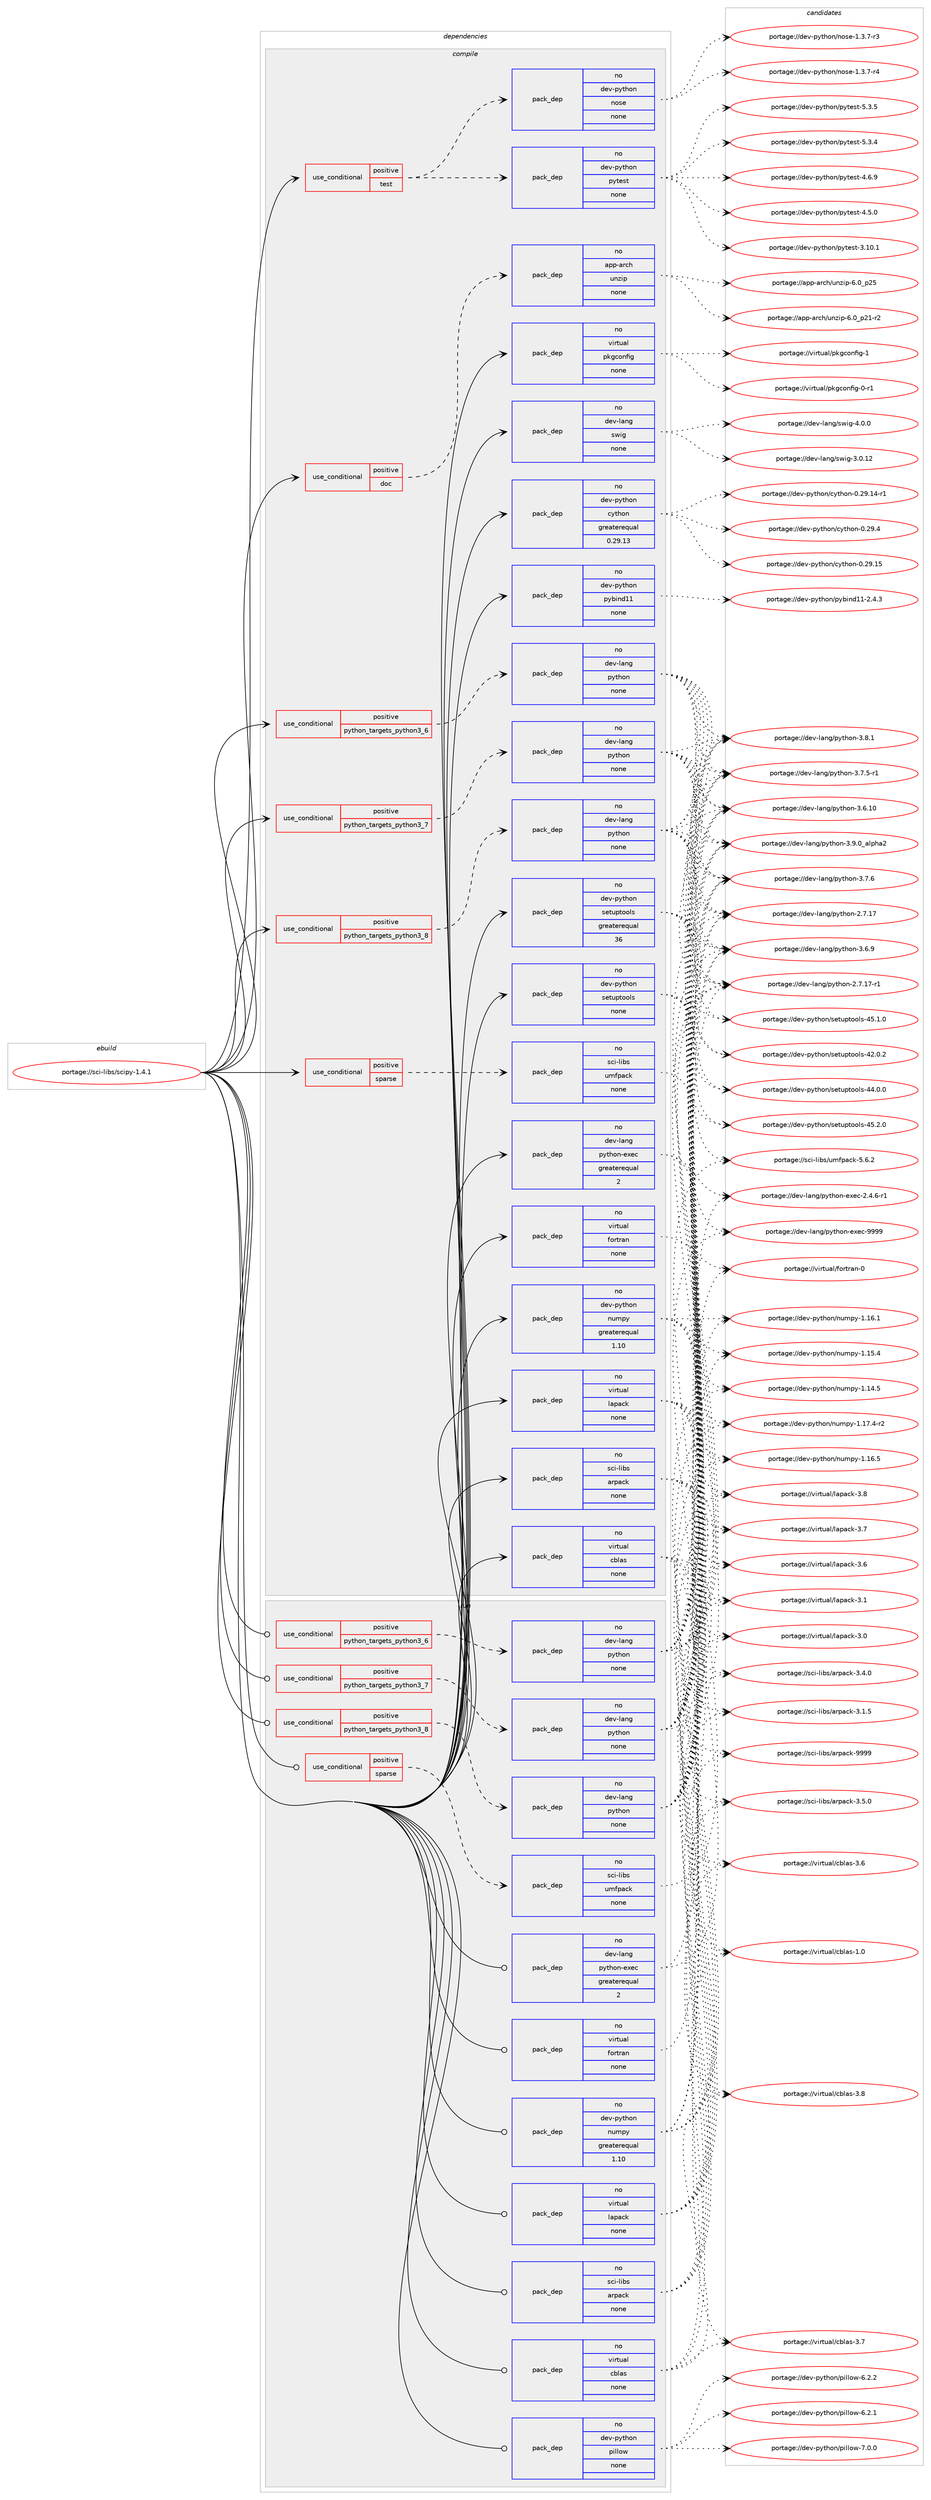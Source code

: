 digraph prolog {

# *************
# Graph options
# *************

newrank=true;
concentrate=true;
compound=true;
graph [rankdir=LR,fontname=Helvetica,fontsize=10,ranksep=1.5];#, ranksep=2.5, nodesep=0.2];
edge  [arrowhead=vee];
node  [fontname=Helvetica,fontsize=10];

# **********
# The ebuild
# **********

subgraph cluster_leftcol {
color=gray;
rank=same;
label=<<i>ebuild</i>>;
id [label="portage://sci-libs/scipy-1.4.1", color=red, width=4, href="../sci-libs/scipy-1.4.1.svg"];
}

# ****************
# The dependencies
# ****************

subgraph cluster_midcol {
color=gray;
label=<<i>dependencies</i>>;
subgraph cluster_compile {
fillcolor="#eeeeee";
style=filled;
label=<<i>compile</i>>;
subgraph cond18119 {
dependency92692 [label=<<TABLE BORDER="0" CELLBORDER="1" CELLSPACING="0" CELLPADDING="4"><TR><TD ROWSPAN="3" CELLPADDING="10">use_conditional</TD></TR><TR><TD>positive</TD></TR><TR><TD>doc</TD></TR></TABLE>>, shape=none, color=red];
subgraph pack73060 {
dependency92693 [label=<<TABLE BORDER="0" CELLBORDER="1" CELLSPACING="0" CELLPADDING="4" WIDTH="220"><TR><TD ROWSPAN="6" CELLPADDING="30">pack_dep</TD></TR><TR><TD WIDTH="110">no</TD></TR><TR><TD>app-arch</TD></TR><TR><TD>unzip</TD></TR><TR><TD>none</TD></TR><TR><TD></TD></TR></TABLE>>, shape=none, color=blue];
}
dependency92692:e -> dependency92693:w [weight=20,style="dashed",arrowhead="vee"];
}
id:e -> dependency92692:w [weight=20,style="solid",arrowhead="vee"];
subgraph cond18120 {
dependency92694 [label=<<TABLE BORDER="0" CELLBORDER="1" CELLSPACING="0" CELLPADDING="4"><TR><TD ROWSPAN="3" CELLPADDING="10">use_conditional</TD></TR><TR><TD>positive</TD></TR><TR><TD>python_targets_python3_6</TD></TR></TABLE>>, shape=none, color=red];
subgraph pack73061 {
dependency92695 [label=<<TABLE BORDER="0" CELLBORDER="1" CELLSPACING="0" CELLPADDING="4" WIDTH="220"><TR><TD ROWSPAN="6" CELLPADDING="30">pack_dep</TD></TR><TR><TD WIDTH="110">no</TD></TR><TR><TD>dev-lang</TD></TR><TR><TD>python</TD></TR><TR><TD>none</TD></TR><TR><TD></TD></TR></TABLE>>, shape=none, color=blue];
}
dependency92694:e -> dependency92695:w [weight=20,style="dashed",arrowhead="vee"];
}
id:e -> dependency92694:w [weight=20,style="solid",arrowhead="vee"];
subgraph cond18121 {
dependency92696 [label=<<TABLE BORDER="0" CELLBORDER="1" CELLSPACING="0" CELLPADDING="4"><TR><TD ROWSPAN="3" CELLPADDING="10">use_conditional</TD></TR><TR><TD>positive</TD></TR><TR><TD>python_targets_python3_7</TD></TR></TABLE>>, shape=none, color=red];
subgraph pack73062 {
dependency92697 [label=<<TABLE BORDER="0" CELLBORDER="1" CELLSPACING="0" CELLPADDING="4" WIDTH="220"><TR><TD ROWSPAN="6" CELLPADDING="30">pack_dep</TD></TR><TR><TD WIDTH="110">no</TD></TR><TR><TD>dev-lang</TD></TR><TR><TD>python</TD></TR><TR><TD>none</TD></TR><TR><TD></TD></TR></TABLE>>, shape=none, color=blue];
}
dependency92696:e -> dependency92697:w [weight=20,style="dashed",arrowhead="vee"];
}
id:e -> dependency92696:w [weight=20,style="solid",arrowhead="vee"];
subgraph cond18122 {
dependency92698 [label=<<TABLE BORDER="0" CELLBORDER="1" CELLSPACING="0" CELLPADDING="4"><TR><TD ROWSPAN="3" CELLPADDING="10">use_conditional</TD></TR><TR><TD>positive</TD></TR><TR><TD>python_targets_python3_8</TD></TR></TABLE>>, shape=none, color=red];
subgraph pack73063 {
dependency92699 [label=<<TABLE BORDER="0" CELLBORDER="1" CELLSPACING="0" CELLPADDING="4" WIDTH="220"><TR><TD ROWSPAN="6" CELLPADDING="30">pack_dep</TD></TR><TR><TD WIDTH="110">no</TD></TR><TR><TD>dev-lang</TD></TR><TR><TD>python</TD></TR><TR><TD>none</TD></TR><TR><TD></TD></TR></TABLE>>, shape=none, color=blue];
}
dependency92698:e -> dependency92699:w [weight=20,style="dashed",arrowhead="vee"];
}
id:e -> dependency92698:w [weight=20,style="solid",arrowhead="vee"];
subgraph cond18123 {
dependency92700 [label=<<TABLE BORDER="0" CELLBORDER="1" CELLSPACING="0" CELLPADDING="4"><TR><TD ROWSPAN="3" CELLPADDING="10">use_conditional</TD></TR><TR><TD>positive</TD></TR><TR><TD>sparse</TD></TR></TABLE>>, shape=none, color=red];
subgraph pack73064 {
dependency92701 [label=<<TABLE BORDER="0" CELLBORDER="1" CELLSPACING="0" CELLPADDING="4" WIDTH="220"><TR><TD ROWSPAN="6" CELLPADDING="30">pack_dep</TD></TR><TR><TD WIDTH="110">no</TD></TR><TR><TD>sci-libs</TD></TR><TR><TD>umfpack</TD></TR><TR><TD>none</TD></TR><TR><TD></TD></TR></TABLE>>, shape=none, color=blue];
}
dependency92700:e -> dependency92701:w [weight=20,style="dashed",arrowhead="vee"];
}
id:e -> dependency92700:w [weight=20,style="solid",arrowhead="vee"];
subgraph cond18124 {
dependency92702 [label=<<TABLE BORDER="0" CELLBORDER="1" CELLSPACING="0" CELLPADDING="4"><TR><TD ROWSPAN="3" CELLPADDING="10">use_conditional</TD></TR><TR><TD>positive</TD></TR><TR><TD>test</TD></TR></TABLE>>, shape=none, color=red];
subgraph pack73065 {
dependency92703 [label=<<TABLE BORDER="0" CELLBORDER="1" CELLSPACING="0" CELLPADDING="4" WIDTH="220"><TR><TD ROWSPAN="6" CELLPADDING="30">pack_dep</TD></TR><TR><TD WIDTH="110">no</TD></TR><TR><TD>dev-python</TD></TR><TR><TD>nose</TD></TR><TR><TD>none</TD></TR><TR><TD></TD></TR></TABLE>>, shape=none, color=blue];
}
dependency92702:e -> dependency92703:w [weight=20,style="dashed",arrowhead="vee"];
subgraph pack73066 {
dependency92704 [label=<<TABLE BORDER="0" CELLBORDER="1" CELLSPACING="0" CELLPADDING="4" WIDTH="220"><TR><TD ROWSPAN="6" CELLPADDING="30">pack_dep</TD></TR><TR><TD WIDTH="110">no</TD></TR><TR><TD>dev-python</TD></TR><TR><TD>pytest</TD></TR><TR><TD>none</TD></TR><TR><TD></TD></TR></TABLE>>, shape=none, color=blue];
}
dependency92702:e -> dependency92704:w [weight=20,style="dashed",arrowhead="vee"];
}
id:e -> dependency92702:w [weight=20,style="solid",arrowhead="vee"];
subgraph pack73067 {
dependency92705 [label=<<TABLE BORDER="0" CELLBORDER="1" CELLSPACING="0" CELLPADDING="4" WIDTH="220"><TR><TD ROWSPAN="6" CELLPADDING="30">pack_dep</TD></TR><TR><TD WIDTH="110">no</TD></TR><TR><TD>dev-lang</TD></TR><TR><TD>python-exec</TD></TR><TR><TD>greaterequal</TD></TR><TR><TD>2</TD></TR></TABLE>>, shape=none, color=blue];
}
id:e -> dependency92705:w [weight=20,style="solid",arrowhead="vee"];
subgraph pack73068 {
dependency92706 [label=<<TABLE BORDER="0" CELLBORDER="1" CELLSPACING="0" CELLPADDING="4" WIDTH="220"><TR><TD ROWSPAN="6" CELLPADDING="30">pack_dep</TD></TR><TR><TD WIDTH="110">no</TD></TR><TR><TD>dev-lang</TD></TR><TR><TD>swig</TD></TR><TR><TD>none</TD></TR><TR><TD></TD></TR></TABLE>>, shape=none, color=blue];
}
id:e -> dependency92706:w [weight=20,style="solid",arrowhead="vee"];
subgraph pack73069 {
dependency92707 [label=<<TABLE BORDER="0" CELLBORDER="1" CELLSPACING="0" CELLPADDING="4" WIDTH="220"><TR><TD ROWSPAN="6" CELLPADDING="30">pack_dep</TD></TR><TR><TD WIDTH="110">no</TD></TR><TR><TD>dev-python</TD></TR><TR><TD>cython</TD></TR><TR><TD>greaterequal</TD></TR><TR><TD>0.29.13</TD></TR></TABLE>>, shape=none, color=blue];
}
id:e -> dependency92707:w [weight=20,style="solid",arrowhead="vee"];
subgraph pack73070 {
dependency92708 [label=<<TABLE BORDER="0" CELLBORDER="1" CELLSPACING="0" CELLPADDING="4" WIDTH="220"><TR><TD ROWSPAN="6" CELLPADDING="30">pack_dep</TD></TR><TR><TD WIDTH="110">no</TD></TR><TR><TD>dev-python</TD></TR><TR><TD>numpy</TD></TR><TR><TD>greaterequal</TD></TR><TR><TD>1.10</TD></TR></TABLE>>, shape=none, color=blue];
}
id:e -> dependency92708:w [weight=20,style="solid",arrowhead="vee"];
subgraph pack73071 {
dependency92709 [label=<<TABLE BORDER="0" CELLBORDER="1" CELLSPACING="0" CELLPADDING="4" WIDTH="220"><TR><TD ROWSPAN="6" CELLPADDING="30">pack_dep</TD></TR><TR><TD WIDTH="110">no</TD></TR><TR><TD>dev-python</TD></TR><TR><TD>pybind11</TD></TR><TR><TD>none</TD></TR><TR><TD></TD></TR></TABLE>>, shape=none, color=blue];
}
id:e -> dependency92709:w [weight=20,style="solid",arrowhead="vee"];
subgraph pack73072 {
dependency92710 [label=<<TABLE BORDER="0" CELLBORDER="1" CELLSPACING="0" CELLPADDING="4" WIDTH="220"><TR><TD ROWSPAN="6" CELLPADDING="30">pack_dep</TD></TR><TR><TD WIDTH="110">no</TD></TR><TR><TD>dev-python</TD></TR><TR><TD>setuptools</TD></TR><TR><TD>greaterequal</TD></TR><TR><TD>36</TD></TR></TABLE>>, shape=none, color=blue];
}
id:e -> dependency92710:w [weight=20,style="solid",arrowhead="vee"];
subgraph pack73073 {
dependency92711 [label=<<TABLE BORDER="0" CELLBORDER="1" CELLSPACING="0" CELLPADDING="4" WIDTH="220"><TR><TD ROWSPAN="6" CELLPADDING="30">pack_dep</TD></TR><TR><TD WIDTH="110">no</TD></TR><TR><TD>dev-python</TD></TR><TR><TD>setuptools</TD></TR><TR><TD>none</TD></TR><TR><TD></TD></TR></TABLE>>, shape=none, color=blue];
}
id:e -> dependency92711:w [weight=20,style="solid",arrowhead="vee"];
subgraph pack73074 {
dependency92712 [label=<<TABLE BORDER="0" CELLBORDER="1" CELLSPACING="0" CELLPADDING="4" WIDTH="220"><TR><TD ROWSPAN="6" CELLPADDING="30">pack_dep</TD></TR><TR><TD WIDTH="110">no</TD></TR><TR><TD>sci-libs</TD></TR><TR><TD>arpack</TD></TR><TR><TD>none</TD></TR><TR><TD></TD></TR></TABLE>>, shape=none, color=blue];
}
id:e -> dependency92712:w [weight=20,style="solid",arrowhead="vee"];
subgraph pack73075 {
dependency92713 [label=<<TABLE BORDER="0" CELLBORDER="1" CELLSPACING="0" CELLPADDING="4" WIDTH="220"><TR><TD ROWSPAN="6" CELLPADDING="30">pack_dep</TD></TR><TR><TD WIDTH="110">no</TD></TR><TR><TD>virtual</TD></TR><TR><TD>cblas</TD></TR><TR><TD>none</TD></TR><TR><TD></TD></TR></TABLE>>, shape=none, color=blue];
}
id:e -> dependency92713:w [weight=20,style="solid",arrowhead="vee"];
subgraph pack73076 {
dependency92714 [label=<<TABLE BORDER="0" CELLBORDER="1" CELLSPACING="0" CELLPADDING="4" WIDTH="220"><TR><TD ROWSPAN="6" CELLPADDING="30">pack_dep</TD></TR><TR><TD WIDTH="110">no</TD></TR><TR><TD>virtual</TD></TR><TR><TD>fortran</TD></TR><TR><TD>none</TD></TR><TR><TD></TD></TR></TABLE>>, shape=none, color=blue];
}
id:e -> dependency92714:w [weight=20,style="solid",arrowhead="vee"];
subgraph pack73077 {
dependency92715 [label=<<TABLE BORDER="0" CELLBORDER="1" CELLSPACING="0" CELLPADDING="4" WIDTH="220"><TR><TD ROWSPAN="6" CELLPADDING="30">pack_dep</TD></TR><TR><TD WIDTH="110">no</TD></TR><TR><TD>virtual</TD></TR><TR><TD>lapack</TD></TR><TR><TD>none</TD></TR><TR><TD></TD></TR></TABLE>>, shape=none, color=blue];
}
id:e -> dependency92715:w [weight=20,style="solid",arrowhead="vee"];
subgraph pack73078 {
dependency92716 [label=<<TABLE BORDER="0" CELLBORDER="1" CELLSPACING="0" CELLPADDING="4" WIDTH="220"><TR><TD ROWSPAN="6" CELLPADDING="30">pack_dep</TD></TR><TR><TD WIDTH="110">no</TD></TR><TR><TD>virtual</TD></TR><TR><TD>pkgconfig</TD></TR><TR><TD>none</TD></TR><TR><TD></TD></TR></TABLE>>, shape=none, color=blue];
}
id:e -> dependency92716:w [weight=20,style="solid",arrowhead="vee"];
}
subgraph cluster_compileandrun {
fillcolor="#eeeeee";
style=filled;
label=<<i>compile and run</i>>;
}
subgraph cluster_run {
fillcolor="#eeeeee";
style=filled;
label=<<i>run</i>>;
subgraph cond18125 {
dependency92717 [label=<<TABLE BORDER="0" CELLBORDER="1" CELLSPACING="0" CELLPADDING="4"><TR><TD ROWSPAN="3" CELLPADDING="10">use_conditional</TD></TR><TR><TD>positive</TD></TR><TR><TD>python_targets_python3_6</TD></TR></TABLE>>, shape=none, color=red];
subgraph pack73079 {
dependency92718 [label=<<TABLE BORDER="0" CELLBORDER="1" CELLSPACING="0" CELLPADDING="4" WIDTH="220"><TR><TD ROWSPAN="6" CELLPADDING="30">pack_dep</TD></TR><TR><TD WIDTH="110">no</TD></TR><TR><TD>dev-lang</TD></TR><TR><TD>python</TD></TR><TR><TD>none</TD></TR><TR><TD></TD></TR></TABLE>>, shape=none, color=blue];
}
dependency92717:e -> dependency92718:w [weight=20,style="dashed",arrowhead="vee"];
}
id:e -> dependency92717:w [weight=20,style="solid",arrowhead="odot"];
subgraph cond18126 {
dependency92719 [label=<<TABLE BORDER="0" CELLBORDER="1" CELLSPACING="0" CELLPADDING="4"><TR><TD ROWSPAN="3" CELLPADDING="10">use_conditional</TD></TR><TR><TD>positive</TD></TR><TR><TD>python_targets_python3_7</TD></TR></TABLE>>, shape=none, color=red];
subgraph pack73080 {
dependency92720 [label=<<TABLE BORDER="0" CELLBORDER="1" CELLSPACING="0" CELLPADDING="4" WIDTH="220"><TR><TD ROWSPAN="6" CELLPADDING="30">pack_dep</TD></TR><TR><TD WIDTH="110">no</TD></TR><TR><TD>dev-lang</TD></TR><TR><TD>python</TD></TR><TR><TD>none</TD></TR><TR><TD></TD></TR></TABLE>>, shape=none, color=blue];
}
dependency92719:e -> dependency92720:w [weight=20,style="dashed",arrowhead="vee"];
}
id:e -> dependency92719:w [weight=20,style="solid",arrowhead="odot"];
subgraph cond18127 {
dependency92721 [label=<<TABLE BORDER="0" CELLBORDER="1" CELLSPACING="0" CELLPADDING="4"><TR><TD ROWSPAN="3" CELLPADDING="10">use_conditional</TD></TR><TR><TD>positive</TD></TR><TR><TD>python_targets_python3_8</TD></TR></TABLE>>, shape=none, color=red];
subgraph pack73081 {
dependency92722 [label=<<TABLE BORDER="0" CELLBORDER="1" CELLSPACING="0" CELLPADDING="4" WIDTH="220"><TR><TD ROWSPAN="6" CELLPADDING="30">pack_dep</TD></TR><TR><TD WIDTH="110">no</TD></TR><TR><TD>dev-lang</TD></TR><TR><TD>python</TD></TR><TR><TD>none</TD></TR><TR><TD></TD></TR></TABLE>>, shape=none, color=blue];
}
dependency92721:e -> dependency92722:w [weight=20,style="dashed",arrowhead="vee"];
}
id:e -> dependency92721:w [weight=20,style="solid",arrowhead="odot"];
subgraph cond18128 {
dependency92723 [label=<<TABLE BORDER="0" CELLBORDER="1" CELLSPACING="0" CELLPADDING="4"><TR><TD ROWSPAN="3" CELLPADDING="10">use_conditional</TD></TR><TR><TD>positive</TD></TR><TR><TD>sparse</TD></TR></TABLE>>, shape=none, color=red];
subgraph pack73082 {
dependency92724 [label=<<TABLE BORDER="0" CELLBORDER="1" CELLSPACING="0" CELLPADDING="4" WIDTH="220"><TR><TD ROWSPAN="6" CELLPADDING="30">pack_dep</TD></TR><TR><TD WIDTH="110">no</TD></TR><TR><TD>sci-libs</TD></TR><TR><TD>umfpack</TD></TR><TR><TD>none</TD></TR><TR><TD></TD></TR></TABLE>>, shape=none, color=blue];
}
dependency92723:e -> dependency92724:w [weight=20,style="dashed",arrowhead="vee"];
}
id:e -> dependency92723:w [weight=20,style="solid",arrowhead="odot"];
subgraph pack73083 {
dependency92725 [label=<<TABLE BORDER="0" CELLBORDER="1" CELLSPACING="0" CELLPADDING="4" WIDTH="220"><TR><TD ROWSPAN="6" CELLPADDING="30">pack_dep</TD></TR><TR><TD WIDTH="110">no</TD></TR><TR><TD>dev-lang</TD></TR><TR><TD>python-exec</TD></TR><TR><TD>greaterequal</TD></TR><TR><TD>2</TD></TR></TABLE>>, shape=none, color=blue];
}
id:e -> dependency92725:w [weight=20,style="solid",arrowhead="odot"];
subgraph pack73084 {
dependency92726 [label=<<TABLE BORDER="0" CELLBORDER="1" CELLSPACING="0" CELLPADDING="4" WIDTH="220"><TR><TD ROWSPAN="6" CELLPADDING="30">pack_dep</TD></TR><TR><TD WIDTH="110">no</TD></TR><TR><TD>dev-python</TD></TR><TR><TD>numpy</TD></TR><TR><TD>greaterequal</TD></TR><TR><TD>1.10</TD></TR></TABLE>>, shape=none, color=blue];
}
id:e -> dependency92726:w [weight=20,style="solid",arrowhead="odot"];
subgraph pack73085 {
dependency92727 [label=<<TABLE BORDER="0" CELLBORDER="1" CELLSPACING="0" CELLPADDING="4" WIDTH="220"><TR><TD ROWSPAN="6" CELLPADDING="30">pack_dep</TD></TR><TR><TD WIDTH="110">no</TD></TR><TR><TD>dev-python</TD></TR><TR><TD>pillow</TD></TR><TR><TD>none</TD></TR><TR><TD></TD></TR></TABLE>>, shape=none, color=blue];
}
id:e -> dependency92727:w [weight=20,style="solid",arrowhead="odot"];
subgraph pack73086 {
dependency92728 [label=<<TABLE BORDER="0" CELLBORDER="1" CELLSPACING="0" CELLPADDING="4" WIDTH="220"><TR><TD ROWSPAN="6" CELLPADDING="30">pack_dep</TD></TR><TR><TD WIDTH="110">no</TD></TR><TR><TD>sci-libs</TD></TR><TR><TD>arpack</TD></TR><TR><TD>none</TD></TR><TR><TD></TD></TR></TABLE>>, shape=none, color=blue];
}
id:e -> dependency92728:w [weight=20,style="solid",arrowhead="odot"];
subgraph pack73087 {
dependency92729 [label=<<TABLE BORDER="0" CELLBORDER="1" CELLSPACING="0" CELLPADDING="4" WIDTH="220"><TR><TD ROWSPAN="6" CELLPADDING="30">pack_dep</TD></TR><TR><TD WIDTH="110">no</TD></TR><TR><TD>virtual</TD></TR><TR><TD>cblas</TD></TR><TR><TD>none</TD></TR><TR><TD></TD></TR></TABLE>>, shape=none, color=blue];
}
id:e -> dependency92729:w [weight=20,style="solid",arrowhead="odot"];
subgraph pack73088 {
dependency92730 [label=<<TABLE BORDER="0" CELLBORDER="1" CELLSPACING="0" CELLPADDING="4" WIDTH="220"><TR><TD ROWSPAN="6" CELLPADDING="30">pack_dep</TD></TR><TR><TD WIDTH="110">no</TD></TR><TR><TD>virtual</TD></TR><TR><TD>fortran</TD></TR><TR><TD>none</TD></TR><TR><TD></TD></TR></TABLE>>, shape=none, color=blue];
}
id:e -> dependency92730:w [weight=20,style="solid",arrowhead="odot"];
subgraph pack73089 {
dependency92731 [label=<<TABLE BORDER="0" CELLBORDER="1" CELLSPACING="0" CELLPADDING="4" WIDTH="220"><TR><TD ROWSPAN="6" CELLPADDING="30">pack_dep</TD></TR><TR><TD WIDTH="110">no</TD></TR><TR><TD>virtual</TD></TR><TR><TD>lapack</TD></TR><TR><TD>none</TD></TR><TR><TD></TD></TR></TABLE>>, shape=none, color=blue];
}
id:e -> dependency92731:w [weight=20,style="solid",arrowhead="odot"];
}
}

# **************
# The candidates
# **************

subgraph cluster_choices {
rank=same;
color=gray;
label=<<i>candidates</i>>;

subgraph choice73060 {
color=black;
nodesep=1;
choice971121124597114991044711711012210511245544648951125053 [label="portage://app-arch/unzip-6.0_p25", color=red, width=4,href="../app-arch/unzip-6.0_p25.svg"];
choice9711211245971149910447117110122105112455446489511250494511450 [label="portage://app-arch/unzip-6.0_p21-r2", color=red, width=4,href="../app-arch/unzip-6.0_p21-r2.svg"];
dependency92693:e -> choice971121124597114991044711711012210511245544648951125053:w [style=dotted,weight="100"];
dependency92693:e -> choice9711211245971149910447117110122105112455446489511250494511450:w [style=dotted,weight="100"];
}
subgraph choice73061 {
color=black;
nodesep=1;
choice10010111845108971101034711212111610411111045514657464895971081121049750 [label="portage://dev-lang/python-3.9.0_alpha2", color=red, width=4,href="../dev-lang/python-3.9.0_alpha2.svg"];
choice100101118451089711010347112121116104111110455146564649 [label="portage://dev-lang/python-3.8.1", color=red, width=4,href="../dev-lang/python-3.8.1.svg"];
choice100101118451089711010347112121116104111110455146554654 [label="portage://dev-lang/python-3.7.6", color=red, width=4,href="../dev-lang/python-3.7.6.svg"];
choice1001011184510897110103471121211161041111104551465546534511449 [label="portage://dev-lang/python-3.7.5-r1", color=red, width=4,href="../dev-lang/python-3.7.5-r1.svg"];
choice100101118451089711010347112121116104111110455146544657 [label="portage://dev-lang/python-3.6.9", color=red, width=4,href="../dev-lang/python-3.6.9.svg"];
choice10010111845108971101034711212111610411111045514654464948 [label="portage://dev-lang/python-3.6.10", color=red, width=4,href="../dev-lang/python-3.6.10.svg"];
choice100101118451089711010347112121116104111110455046554649554511449 [label="portage://dev-lang/python-2.7.17-r1", color=red, width=4,href="../dev-lang/python-2.7.17-r1.svg"];
choice10010111845108971101034711212111610411111045504655464955 [label="portage://dev-lang/python-2.7.17", color=red, width=4,href="../dev-lang/python-2.7.17.svg"];
dependency92695:e -> choice10010111845108971101034711212111610411111045514657464895971081121049750:w [style=dotted,weight="100"];
dependency92695:e -> choice100101118451089711010347112121116104111110455146564649:w [style=dotted,weight="100"];
dependency92695:e -> choice100101118451089711010347112121116104111110455146554654:w [style=dotted,weight="100"];
dependency92695:e -> choice1001011184510897110103471121211161041111104551465546534511449:w [style=dotted,weight="100"];
dependency92695:e -> choice100101118451089711010347112121116104111110455146544657:w [style=dotted,weight="100"];
dependency92695:e -> choice10010111845108971101034711212111610411111045514654464948:w [style=dotted,weight="100"];
dependency92695:e -> choice100101118451089711010347112121116104111110455046554649554511449:w [style=dotted,weight="100"];
dependency92695:e -> choice10010111845108971101034711212111610411111045504655464955:w [style=dotted,weight="100"];
}
subgraph choice73062 {
color=black;
nodesep=1;
choice10010111845108971101034711212111610411111045514657464895971081121049750 [label="portage://dev-lang/python-3.9.0_alpha2", color=red, width=4,href="../dev-lang/python-3.9.0_alpha2.svg"];
choice100101118451089711010347112121116104111110455146564649 [label="portage://dev-lang/python-3.8.1", color=red, width=4,href="../dev-lang/python-3.8.1.svg"];
choice100101118451089711010347112121116104111110455146554654 [label="portage://dev-lang/python-3.7.6", color=red, width=4,href="../dev-lang/python-3.7.6.svg"];
choice1001011184510897110103471121211161041111104551465546534511449 [label="portage://dev-lang/python-3.7.5-r1", color=red, width=4,href="../dev-lang/python-3.7.5-r1.svg"];
choice100101118451089711010347112121116104111110455146544657 [label="portage://dev-lang/python-3.6.9", color=red, width=4,href="../dev-lang/python-3.6.9.svg"];
choice10010111845108971101034711212111610411111045514654464948 [label="portage://dev-lang/python-3.6.10", color=red, width=4,href="../dev-lang/python-3.6.10.svg"];
choice100101118451089711010347112121116104111110455046554649554511449 [label="portage://dev-lang/python-2.7.17-r1", color=red, width=4,href="../dev-lang/python-2.7.17-r1.svg"];
choice10010111845108971101034711212111610411111045504655464955 [label="portage://dev-lang/python-2.7.17", color=red, width=4,href="../dev-lang/python-2.7.17.svg"];
dependency92697:e -> choice10010111845108971101034711212111610411111045514657464895971081121049750:w [style=dotted,weight="100"];
dependency92697:e -> choice100101118451089711010347112121116104111110455146564649:w [style=dotted,weight="100"];
dependency92697:e -> choice100101118451089711010347112121116104111110455146554654:w [style=dotted,weight="100"];
dependency92697:e -> choice1001011184510897110103471121211161041111104551465546534511449:w [style=dotted,weight="100"];
dependency92697:e -> choice100101118451089711010347112121116104111110455146544657:w [style=dotted,weight="100"];
dependency92697:e -> choice10010111845108971101034711212111610411111045514654464948:w [style=dotted,weight="100"];
dependency92697:e -> choice100101118451089711010347112121116104111110455046554649554511449:w [style=dotted,weight="100"];
dependency92697:e -> choice10010111845108971101034711212111610411111045504655464955:w [style=dotted,weight="100"];
}
subgraph choice73063 {
color=black;
nodesep=1;
choice10010111845108971101034711212111610411111045514657464895971081121049750 [label="portage://dev-lang/python-3.9.0_alpha2", color=red, width=4,href="../dev-lang/python-3.9.0_alpha2.svg"];
choice100101118451089711010347112121116104111110455146564649 [label="portage://dev-lang/python-3.8.1", color=red, width=4,href="../dev-lang/python-3.8.1.svg"];
choice100101118451089711010347112121116104111110455146554654 [label="portage://dev-lang/python-3.7.6", color=red, width=4,href="../dev-lang/python-3.7.6.svg"];
choice1001011184510897110103471121211161041111104551465546534511449 [label="portage://dev-lang/python-3.7.5-r1", color=red, width=4,href="../dev-lang/python-3.7.5-r1.svg"];
choice100101118451089711010347112121116104111110455146544657 [label="portage://dev-lang/python-3.6.9", color=red, width=4,href="../dev-lang/python-3.6.9.svg"];
choice10010111845108971101034711212111610411111045514654464948 [label="portage://dev-lang/python-3.6.10", color=red, width=4,href="../dev-lang/python-3.6.10.svg"];
choice100101118451089711010347112121116104111110455046554649554511449 [label="portage://dev-lang/python-2.7.17-r1", color=red, width=4,href="../dev-lang/python-2.7.17-r1.svg"];
choice10010111845108971101034711212111610411111045504655464955 [label="portage://dev-lang/python-2.7.17", color=red, width=4,href="../dev-lang/python-2.7.17.svg"];
dependency92699:e -> choice10010111845108971101034711212111610411111045514657464895971081121049750:w [style=dotted,weight="100"];
dependency92699:e -> choice100101118451089711010347112121116104111110455146564649:w [style=dotted,weight="100"];
dependency92699:e -> choice100101118451089711010347112121116104111110455146554654:w [style=dotted,weight="100"];
dependency92699:e -> choice1001011184510897110103471121211161041111104551465546534511449:w [style=dotted,weight="100"];
dependency92699:e -> choice100101118451089711010347112121116104111110455146544657:w [style=dotted,weight="100"];
dependency92699:e -> choice10010111845108971101034711212111610411111045514654464948:w [style=dotted,weight="100"];
dependency92699:e -> choice100101118451089711010347112121116104111110455046554649554511449:w [style=dotted,weight="100"];
dependency92699:e -> choice10010111845108971101034711212111610411111045504655464955:w [style=dotted,weight="100"];
}
subgraph choice73064 {
color=black;
nodesep=1;
choice115991054510810598115471171091021129799107455346544650 [label="portage://sci-libs/umfpack-5.6.2", color=red, width=4,href="../sci-libs/umfpack-5.6.2.svg"];
dependency92701:e -> choice115991054510810598115471171091021129799107455346544650:w [style=dotted,weight="100"];
}
subgraph choice73065 {
color=black;
nodesep=1;
choice10010111845112121116104111110471101111151014549465146554511452 [label="portage://dev-python/nose-1.3.7-r4", color=red, width=4,href="../dev-python/nose-1.3.7-r4.svg"];
choice10010111845112121116104111110471101111151014549465146554511451 [label="portage://dev-python/nose-1.3.7-r3", color=red, width=4,href="../dev-python/nose-1.3.7-r3.svg"];
dependency92703:e -> choice10010111845112121116104111110471101111151014549465146554511452:w [style=dotted,weight="100"];
dependency92703:e -> choice10010111845112121116104111110471101111151014549465146554511451:w [style=dotted,weight="100"];
}
subgraph choice73066 {
color=black;
nodesep=1;
choice1001011184511212111610411111047112121116101115116455346514653 [label="portage://dev-python/pytest-5.3.5", color=red, width=4,href="../dev-python/pytest-5.3.5.svg"];
choice1001011184511212111610411111047112121116101115116455346514652 [label="portage://dev-python/pytest-5.3.4", color=red, width=4,href="../dev-python/pytest-5.3.4.svg"];
choice1001011184511212111610411111047112121116101115116455246544657 [label="portage://dev-python/pytest-4.6.9", color=red, width=4,href="../dev-python/pytest-4.6.9.svg"];
choice1001011184511212111610411111047112121116101115116455246534648 [label="portage://dev-python/pytest-4.5.0", color=red, width=4,href="../dev-python/pytest-4.5.0.svg"];
choice100101118451121211161041111104711212111610111511645514649484649 [label="portage://dev-python/pytest-3.10.1", color=red, width=4,href="../dev-python/pytest-3.10.1.svg"];
dependency92704:e -> choice1001011184511212111610411111047112121116101115116455346514653:w [style=dotted,weight="100"];
dependency92704:e -> choice1001011184511212111610411111047112121116101115116455346514652:w [style=dotted,weight="100"];
dependency92704:e -> choice1001011184511212111610411111047112121116101115116455246544657:w [style=dotted,weight="100"];
dependency92704:e -> choice1001011184511212111610411111047112121116101115116455246534648:w [style=dotted,weight="100"];
dependency92704:e -> choice100101118451121211161041111104711212111610111511645514649484649:w [style=dotted,weight="100"];
}
subgraph choice73067 {
color=black;
nodesep=1;
choice10010111845108971101034711212111610411111045101120101994557575757 [label="portage://dev-lang/python-exec-9999", color=red, width=4,href="../dev-lang/python-exec-9999.svg"];
choice10010111845108971101034711212111610411111045101120101994550465246544511449 [label="portage://dev-lang/python-exec-2.4.6-r1", color=red, width=4,href="../dev-lang/python-exec-2.4.6-r1.svg"];
dependency92705:e -> choice10010111845108971101034711212111610411111045101120101994557575757:w [style=dotted,weight="100"];
dependency92705:e -> choice10010111845108971101034711212111610411111045101120101994550465246544511449:w [style=dotted,weight="100"];
}
subgraph choice73068 {
color=black;
nodesep=1;
choice100101118451089711010347115119105103455246484648 [label="portage://dev-lang/swig-4.0.0", color=red, width=4,href="../dev-lang/swig-4.0.0.svg"];
choice10010111845108971101034711511910510345514648464950 [label="portage://dev-lang/swig-3.0.12", color=red, width=4,href="../dev-lang/swig-3.0.12.svg"];
dependency92706:e -> choice100101118451089711010347115119105103455246484648:w [style=dotted,weight="100"];
dependency92706:e -> choice10010111845108971101034711511910510345514648464950:w [style=dotted,weight="100"];
}
subgraph choice73069 {
color=black;
nodesep=1;
choice10010111845112121116104111110479912111610411111045484650574652 [label="portage://dev-python/cython-0.29.4", color=red, width=4,href="../dev-python/cython-0.29.4.svg"];
choice1001011184511212111610411111047991211161041111104548465057464953 [label="portage://dev-python/cython-0.29.15", color=red, width=4,href="../dev-python/cython-0.29.15.svg"];
choice10010111845112121116104111110479912111610411111045484650574649524511449 [label="portage://dev-python/cython-0.29.14-r1", color=red, width=4,href="../dev-python/cython-0.29.14-r1.svg"];
dependency92707:e -> choice10010111845112121116104111110479912111610411111045484650574652:w [style=dotted,weight="100"];
dependency92707:e -> choice1001011184511212111610411111047991211161041111104548465057464953:w [style=dotted,weight="100"];
dependency92707:e -> choice10010111845112121116104111110479912111610411111045484650574649524511449:w [style=dotted,weight="100"];
}
subgraph choice73070 {
color=black;
nodesep=1;
choice1001011184511212111610411111047110117109112121454946495546524511450 [label="portage://dev-python/numpy-1.17.4-r2", color=red, width=4,href="../dev-python/numpy-1.17.4-r2.svg"];
choice100101118451121211161041111104711011710911212145494649544653 [label="portage://dev-python/numpy-1.16.5", color=red, width=4,href="../dev-python/numpy-1.16.5.svg"];
choice100101118451121211161041111104711011710911212145494649544649 [label="portage://dev-python/numpy-1.16.1", color=red, width=4,href="../dev-python/numpy-1.16.1.svg"];
choice100101118451121211161041111104711011710911212145494649534652 [label="portage://dev-python/numpy-1.15.4", color=red, width=4,href="../dev-python/numpy-1.15.4.svg"];
choice100101118451121211161041111104711011710911212145494649524653 [label="portage://dev-python/numpy-1.14.5", color=red, width=4,href="../dev-python/numpy-1.14.5.svg"];
dependency92708:e -> choice1001011184511212111610411111047110117109112121454946495546524511450:w [style=dotted,weight="100"];
dependency92708:e -> choice100101118451121211161041111104711011710911212145494649544653:w [style=dotted,weight="100"];
dependency92708:e -> choice100101118451121211161041111104711011710911212145494649544649:w [style=dotted,weight="100"];
dependency92708:e -> choice100101118451121211161041111104711011710911212145494649534652:w [style=dotted,weight="100"];
dependency92708:e -> choice100101118451121211161041111104711011710911212145494649524653:w [style=dotted,weight="100"];
}
subgraph choice73071 {
color=black;
nodesep=1;
choice1001011184511212111610411111047112121981051101004949455046524651 [label="portage://dev-python/pybind11-2.4.3", color=red, width=4,href="../dev-python/pybind11-2.4.3.svg"];
dependency92709:e -> choice1001011184511212111610411111047112121981051101004949455046524651:w [style=dotted,weight="100"];
}
subgraph choice73072 {
color=black;
nodesep=1;
choice100101118451121211161041111104711510111611711211611111110811545525346504648 [label="portage://dev-python/setuptools-45.2.0", color=red, width=4,href="../dev-python/setuptools-45.2.0.svg"];
choice100101118451121211161041111104711510111611711211611111110811545525346494648 [label="portage://dev-python/setuptools-45.1.0", color=red, width=4,href="../dev-python/setuptools-45.1.0.svg"];
choice100101118451121211161041111104711510111611711211611111110811545525246484648 [label="portage://dev-python/setuptools-44.0.0", color=red, width=4,href="../dev-python/setuptools-44.0.0.svg"];
choice100101118451121211161041111104711510111611711211611111110811545525046484650 [label="portage://dev-python/setuptools-42.0.2", color=red, width=4,href="../dev-python/setuptools-42.0.2.svg"];
dependency92710:e -> choice100101118451121211161041111104711510111611711211611111110811545525346504648:w [style=dotted,weight="100"];
dependency92710:e -> choice100101118451121211161041111104711510111611711211611111110811545525346494648:w [style=dotted,weight="100"];
dependency92710:e -> choice100101118451121211161041111104711510111611711211611111110811545525246484648:w [style=dotted,weight="100"];
dependency92710:e -> choice100101118451121211161041111104711510111611711211611111110811545525046484650:w [style=dotted,weight="100"];
}
subgraph choice73073 {
color=black;
nodesep=1;
choice100101118451121211161041111104711510111611711211611111110811545525346504648 [label="portage://dev-python/setuptools-45.2.0", color=red, width=4,href="../dev-python/setuptools-45.2.0.svg"];
choice100101118451121211161041111104711510111611711211611111110811545525346494648 [label="portage://dev-python/setuptools-45.1.0", color=red, width=4,href="../dev-python/setuptools-45.1.0.svg"];
choice100101118451121211161041111104711510111611711211611111110811545525246484648 [label="portage://dev-python/setuptools-44.0.0", color=red, width=4,href="../dev-python/setuptools-44.0.0.svg"];
choice100101118451121211161041111104711510111611711211611111110811545525046484650 [label="portage://dev-python/setuptools-42.0.2", color=red, width=4,href="../dev-python/setuptools-42.0.2.svg"];
dependency92711:e -> choice100101118451121211161041111104711510111611711211611111110811545525346504648:w [style=dotted,weight="100"];
dependency92711:e -> choice100101118451121211161041111104711510111611711211611111110811545525346494648:w [style=dotted,weight="100"];
dependency92711:e -> choice100101118451121211161041111104711510111611711211611111110811545525246484648:w [style=dotted,weight="100"];
dependency92711:e -> choice100101118451121211161041111104711510111611711211611111110811545525046484650:w [style=dotted,weight="100"];
}
subgraph choice73074 {
color=black;
nodesep=1;
choice115991054510810598115479711411297991074557575757 [label="portage://sci-libs/arpack-9999", color=red, width=4,href="../sci-libs/arpack-9999.svg"];
choice11599105451081059811547971141129799107455146534648 [label="portage://sci-libs/arpack-3.5.0", color=red, width=4,href="../sci-libs/arpack-3.5.0.svg"];
choice11599105451081059811547971141129799107455146524648 [label="portage://sci-libs/arpack-3.4.0", color=red, width=4,href="../sci-libs/arpack-3.4.0.svg"];
choice11599105451081059811547971141129799107455146494653 [label="portage://sci-libs/arpack-3.1.5", color=red, width=4,href="../sci-libs/arpack-3.1.5.svg"];
dependency92712:e -> choice115991054510810598115479711411297991074557575757:w [style=dotted,weight="100"];
dependency92712:e -> choice11599105451081059811547971141129799107455146534648:w [style=dotted,weight="100"];
dependency92712:e -> choice11599105451081059811547971141129799107455146524648:w [style=dotted,weight="100"];
dependency92712:e -> choice11599105451081059811547971141129799107455146494653:w [style=dotted,weight="100"];
}
subgraph choice73075 {
color=black;
nodesep=1;
choice118105114116117971084799981089711545514656 [label="portage://virtual/cblas-3.8", color=red, width=4,href="../virtual/cblas-3.8.svg"];
choice118105114116117971084799981089711545514655 [label="portage://virtual/cblas-3.7", color=red, width=4,href="../virtual/cblas-3.7.svg"];
choice118105114116117971084799981089711545514654 [label="portage://virtual/cblas-3.6", color=red, width=4,href="../virtual/cblas-3.6.svg"];
choice118105114116117971084799981089711545494648 [label="portage://virtual/cblas-1.0", color=red, width=4,href="../virtual/cblas-1.0.svg"];
dependency92713:e -> choice118105114116117971084799981089711545514656:w [style=dotted,weight="100"];
dependency92713:e -> choice118105114116117971084799981089711545514655:w [style=dotted,weight="100"];
dependency92713:e -> choice118105114116117971084799981089711545514654:w [style=dotted,weight="100"];
dependency92713:e -> choice118105114116117971084799981089711545494648:w [style=dotted,weight="100"];
}
subgraph choice73076 {
color=black;
nodesep=1;
choice1181051141161179710847102111114116114971104548 [label="portage://virtual/fortran-0", color=red, width=4,href="../virtual/fortran-0.svg"];
dependency92714:e -> choice1181051141161179710847102111114116114971104548:w [style=dotted,weight="100"];
}
subgraph choice73077 {
color=black;
nodesep=1;
choice118105114116117971084710897112979910745514656 [label="portage://virtual/lapack-3.8", color=red, width=4,href="../virtual/lapack-3.8.svg"];
choice118105114116117971084710897112979910745514655 [label="portage://virtual/lapack-3.7", color=red, width=4,href="../virtual/lapack-3.7.svg"];
choice118105114116117971084710897112979910745514654 [label="portage://virtual/lapack-3.6", color=red, width=4,href="../virtual/lapack-3.6.svg"];
choice118105114116117971084710897112979910745514649 [label="portage://virtual/lapack-3.1", color=red, width=4,href="../virtual/lapack-3.1.svg"];
choice118105114116117971084710897112979910745514648 [label="portage://virtual/lapack-3.0", color=red, width=4,href="../virtual/lapack-3.0.svg"];
dependency92715:e -> choice118105114116117971084710897112979910745514656:w [style=dotted,weight="100"];
dependency92715:e -> choice118105114116117971084710897112979910745514655:w [style=dotted,weight="100"];
dependency92715:e -> choice118105114116117971084710897112979910745514654:w [style=dotted,weight="100"];
dependency92715:e -> choice118105114116117971084710897112979910745514649:w [style=dotted,weight="100"];
dependency92715:e -> choice118105114116117971084710897112979910745514648:w [style=dotted,weight="100"];
}
subgraph choice73078 {
color=black;
nodesep=1;
choice1181051141161179710847112107103991111101021051034549 [label="portage://virtual/pkgconfig-1", color=red, width=4,href="../virtual/pkgconfig-1.svg"];
choice11810511411611797108471121071039911111010210510345484511449 [label="portage://virtual/pkgconfig-0-r1", color=red, width=4,href="../virtual/pkgconfig-0-r1.svg"];
dependency92716:e -> choice1181051141161179710847112107103991111101021051034549:w [style=dotted,weight="100"];
dependency92716:e -> choice11810511411611797108471121071039911111010210510345484511449:w [style=dotted,weight="100"];
}
subgraph choice73079 {
color=black;
nodesep=1;
choice10010111845108971101034711212111610411111045514657464895971081121049750 [label="portage://dev-lang/python-3.9.0_alpha2", color=red, width=4,href="../dev-lang/python-3.9.0_alpha2.svg"];
choice100101118451089711010347112121116104111110455146564649 [label="portage://dev-lang/python-3.8.1", color=red, width=4,href="../dev-lang/python-3.8.1.svg"];
choice100101118451089711010347112121116104111110455146554654 [label="portage://dev-lang/python-3.7.6", color=red, width=4,href="../dev-lang/python-3.7.6.svg"];
choice1001011184510897110103471121211161041111104551465546534511449 [label="portage://dev-lang/python-3.7.5-r1", color=red, width=4,href="../dev-lang/python-3.7.5-r1.svg"];
choice100101118451089711010347112121116104111110455146544657 [label="portage://dev-lang/python-3.6.9", color=red, width=4,href="../dev-lang/python-3.6.9.svg"];
choice10010111845108971101034711212111610411111045514654464948 [label="portage://dev-lang/python-3.6.10", color=red, width=4,href="../dev-lang/python-3.6.10.svg"];
choice100101118451089711010347112121116104111110455046554649554511449 [label="portage://dev-lang/python-2.7.17-r1", color=red, width=4,href="../dev-lang/python-2.7.17-r1.svg"];
choice10010111845108971101034711212111610411111045504655464955 [label="portage://dev-lang/python-2.7.17", color=red, width=4,href="../dev-lang/python-2.7.17.svg"];
dependency92718:e -> choice10010111845108971101034711212111610411111045514657464895971081121049750:w [style=dotted,weight="100"];
dependency92718:e -> choice100101118451089711010347112121116104111110455146564649:w [style=dotted,weight="100"];
dependency92718:e -> choice100101118451089711010347112121116104111110455146554654:w [style=dotted,weight="100"];
dependency92718:e -> choice1001011184510897110103471121211161041111104551465546534511449:w [style=dotted,weight="100"];
dependency92718:e -> choice100101118451089711010347112121116104111110455146544657:w [style=dotted,weight="100"];
dependency92718:e -> choice10010111845108971101034711212111610411111045514654464948:w [style=dotted,weight="100"];
dependency92718:e -> choice100101118451089711010347112121116104111110455046554649554511449:w [style=dotted,weight="100"];
dependency92718:e -> choice10010111845108971101034711212111610411111045504655464955:w [style=dotted,weight="100"];
}
subgraph choice73080 {
color=black;
nodesep=1;
choice10010111845108971101034711212111610411111045514657464895971081121049750 [label="portage://dev-lang/python-3.9.0_alpha2", color=red, width=4,href="../dev-lang/python-3.9.0_alpha2.svg"];
choice100101118451089711010347112121116104111110455146564649 [label="portage://dev-lang/python-3.8.1", color=red, width=4,href="../dev-lang/python-3.8.1.svg"];
choice100101118451089711010347112121116104111110455146554654 [label="portage://dev-lang/python-3.7.6", color=red, width=4,href="../dev-lang/python-3.7.6.svg"];
choice1001011184510897110103471121211161041111104551465546534511449 [label="portage://dev-lang/python-3.7.5-r1", color=red, width=4,href="../dev-lang/python-3.7.5-r1.svg"];
choice100101118451089711010347112121116104111110455146544657 [label="portage://dev-lang/python-3.6.9", color=red, width=4,href="../dev-lang/python-3.6.9.svg"];
choice10010111845108971101034711212111610411111045514654464948 [label="portage://dev-lang/python-3.6.10", color=red, width=4,href="../dev-lang/python-3.6.10.svg"];
choice100101118451089711010347112121116104111110455046554649554511449 [label="portage://dev-lang/python-2.7.17-r1", color=red, width=4,href="../dev-lang/python-2.7.17-r1.svg"];
choice10010111845108971101034711212111610411111045504655464955 [label="portage://dev-lang/python-2.7.17", color=red, width=4,href="../dev-lang/python-2.7.17.svg"];
dependency92720:e -> choice10010111845108971101034711212111610411111045514657464895971081121049750:w [style=dotted,weight="100"];
dependency92720:e -> choice100101118451089711010347112121116104111110455146564649:w [style=dotted,weight="100"];
dependency92720:e -> choice100101118451089711010347112121116104111110455146554654:w [style=dotted,weight="100"];
dependency92720:e -> choice1001011184510897110103471121211161041111104551465546534511449:w [style=dotted,weight="100"];
dependency92720:e -> choice100101118451089711010347112121116104111110455146544657:w [style=dotted,weight="100"];
dependency92720:e -> choice10010111845108971101034711212111610411111045514654464948:w [style=dotted,weight="100"];
dependency92720:e -> choice100101118451089711010347112121116104111110455046554649554511449:w [style=dotted,weight="100"];
dependency92720:e -> choice10010111845108971101034711212111610411111045504655464955:w [style=dotted,weight="100"];
}
subgraph choice73081 {
color=black;
nodesep=1;
choice10010111845108971101034711212111610411111045514657464895971081121049750 [label="portage://dev-lang/python-3.9.0_alpha2", color=red, width=4,href="../dev-lang/python-3.9.0_alpha2.svg"];
choice100101118451089711010347112121116104111110455146564649 [label="portage://dev-lang/python-3.8.1", color=red, width=4,href="../dev-lang/python-3.8.1.svg"];
choice100101118451089711010347112121116104111110455146554654 [label="portage://dev-lang/python-3.7.6", color=red, width=4,href="../dev-lang/python-3.7.6.svg"];
choice1001011184510897110103471121211161041111104551465546534511449 [label="portage://dev-lang/python-3.7.5-r1", color=red, width=4,href="../dev-lang/python-3.7.5-r1.svg"];
choice100101118451089711010347112121116104111110455146544657 [label="portage://dev-lang/python-3.6.9", color=red, width=4,href="../dev-lang/python-3.6.9.svg"];
choice10010111845108971101034711212111610411111045514654464948 [label="portage://dev-lang/python-3.6.10", color=red, width=4,href="../dev-lang/python-3.6.10.svg"];
choice100101118451089711010347112121116104111110455046554649554511449 [label="portage://dev-lang/python-2.7.17-r1", color=red, width=4,href="../dev-lang/python-2.7.17-r1.svg"];
choice10010111845108971101034711212111610411111045504655464955 [label="portage://dev-lang/python-2.7.17", color=red, width=4,href="../dev-lang/python-2.7.17.svg"];
dependency92722:e -> choice10010111845108971101034711212111610411111045514657464895971081121049750:w [style=dotted,weight="100"];
dependency92722:e -> choice100101118451089711010347112121116104111110455146564649:w [style=dotted,weight="100"];
dependency92722:e -> choice100101118451089711010347112121116104111110455146554654:w [style=dotted,weight="100"];
dependency92722:e -> choice1001011184510897110103471121211161041111104551465546534511449:w [style=dotted,weight="100"];
dependency92722:e -> choice100101118451089711010347112121116104111110455146544657:w [style=dotted,weight="100"];
dependency92722:e -> choice10010111845108971101034711212111610411111045514654464948:w [style=dotted,weight="100"];
dependency92722:e -> choice100101118451089711010347112121116104111110455046554649554511449:w [style=dotted,weight="100"];
dependency92722:e -> choice10010111845108971101034711212111610411111045504655464955:w [style=dotted,weight="100"];
}
subgraph choice73082 {
color=black;
nodesep=1;
choice115991054510810598115471171091021129799107455346544650 [label="portage://sci-libs/umfpack-5.6.2", color=red, width=4,href="../sci-libs/umfpack-5.6.2.svg"];
dependency92724:e -> choice115991054510810598115471171091021129799107455346544650:w [style=dotted,weight="100"];
}
subgraph choice73083 {
color=black;
nodesep=1;
choice10010111845108971101034711212111610411111045101120101994557575757 [label="portage://dev-lang/python-exec-9999", color=red, width=4,href="../dev-lang/python-exec-9999.svg"];
choice10010111845108971101034711212111610411111045101120101994550465246544511449 [label="portage://dev-lang/python-exec-2.4.6-r1", color=red, width=4,href="../dev-lang/python-exec-2.4.6-r1.svg"];
dependency92725:e -> choice10010111845108971101034711212111610411111045101120101994557575757:w [style=dotted,weight="100"];
dependency92725:e -> choice10010111845108971101034711212111610411111045101120101994550465246544511449:w [style=dotted,weight="100"];
}
subgraph choice73084 {
color=black;
nodesep=1;
choice1001011184511212111610411111047110117109112121454946495546524511450 [label="portage://dev-python/numpy-1.17.4-r2", color=red, width=4,href="../dev-python/numpy-1.17.4-r2.svg"];
choice100101118451121211161041111104711011710911212145494649544653 [label="portage://dev-python/numpy-1.16.5", color=red, width=4,href="../dev-python/numpy-1.16.5.svg"];
choice100101118451121211161041111104711011710911212145494649544649 [label="portage://dev-python/numpy-1.16.1", color=red, width=4,href="../dev-python/numpy-1.16.1.svg"];
choice100101118451121211161041111104711011710911212145494649534652 [label="portage://dev-python/numpy-1.15.4", color=red, width=4,href="../dev-python/numpy-1.15.4.svg"];
choice100101118451121211161041111104711011710911212145494649524653 [label="portage://dev-python/numpy-1.14.5", color=red, width=4,href="../dev-python/numpy-1.14.5.svg"];
dependency92726:e -> choice1001011184511212111610411111047110117109112121454946495546524511450:w [style=dotted,weight="100"];
dependency92726:e -> choice100101118451121211161041111104711011710911212145494649544653:w [style=dotted,weight="100"];
dependency92726:e -> choice100101118451121211161041111104711011710911212145494649544649:w [style=dotted,weight="100"];
dependency92726:e -> choice100101118451121211161041111104711011710911212145494649534652:w [style=dotted,weight="100"];
dependency92726:e -> choice100101118451121211161041111104711011710911212145494649524653:w [style=dotted,weight="100"];
}
subgraph choice73085 {
color=black;
nodesep=1;
choice1001011184511212111610411111047112105108108111119455546484648 [label="portage://dev-python/pillow-7.0.0", color=red, width=4,href="../dev-python/pillow-7.0.0.svg"];
choice1001011184511212111610411111047112105108108111119455446504650 [label="portage://dev-python/pillow-6.2.2", color=red, width=4,href="../dev-python/pillow-6.2.2.svg"];
choice1001011184511212111610411111047112105108108111119455446504649 [label="portage://dev-python/pillow-6.2.1", color=red, width=4,href="../dev-python/pillow-6.2.1.svg"];
dependency92727:e -> choice1001011184511212111610411111047112105108108111119455546484648:w [style=dotted,weight="100"];
dependency92727:e -> choice1001011184511212111610411111047112105108108111119455446504650:w [style=dotted,weight="100"];
dependency92727:e -> choice1001011184511212111610411111047112105108108111119455446504649:w [style=dotted,weight="100"];
}
subgraph choice73086 {
color=black;
nodesep=1;
choice115991054510810598115479711411297991074557575757 [label="portage://sci-libs/arpack-9999", color=red, width=4,href="../sci-libs/arpack-9999.svg"];
choice11599105451081059811547971141129799107455146534648 [label="portage://sci-libs/arpack-3.5.0", color=red, width=4,href="../sci-libs/arpack-3.5.0.svg"];
choice11599105451081059811547971141129799107455146524648 [label="portage://sci-libs/arpack-3.4.0", color=red, width=4,href="../sci-libs/arpack-3.4.0.svg"];
choice11599105451081059811547971141129799107455146494653 [label="portage://sci-libs/arpack-3.1.5", color=red, width=4,href="../sci-libs/arpack-3.1.5.svg"];
dependency92728:e -> choice115991054510810598115479711411297991074557575757:w [style=dotted,weight="100"];
dependency92728:e -> choice11599105451081059811547971141129799107455146534648:w [style=dotted,weight="100"];
dependency92728:e -> choice11599105451081059811547971141129799107455146524648:w [style=dotted,weight="100"];
dependency92728:e -> choice11599105451081059811547971141129799107455146494653:w [style=dotted,weight="100"];
}
subgraph choice73087 {
color=black;
nodesep=1;
choice118105114116117971084799981089711545514656 [label="portage://virtual/cblas-3.8", color=red, width=4,href="../virtual/cblas-3.8.svg"];
choice118105114116117971084799981089711545514655 [label="portage://virtual/cblas-3.7", color=red, width=4,href="../virtual/cblas-3.7.svg"];
choice118105114116117971084799981089711545514654 [label="portage://virtual/cblas-3.6", color=red, width=4,href="../virtual/cblas-3.6.svg"];
choice118105114116117971084799981089711545494648 [label="portage://virtual/cblas-1.0", color=red, width=4,href="../virtual/cblas-1.0.svg"];
dependency92729:e -> choice118105114116117971084799981089711545514656:w [style=dotted,weight="100"];
dependency92729:e -> choice118105114116117971084799981089711545514655:w [style=dotted,weight="100"];
dependency92729:e -> choice118105114116117971084799981089711545514654:w [style=dotted,weight="100"];
dependency92729:e -> choice118105114116117971084799981089711545494648:w [style=dotted,weight="100"];
}
subgraph choice73088 {
color=black;
nodesep=1;
choice1181051141161179710847102111114116114971104548 [label="portage://virtual/fortran-0", color=red, width=4,href="../virtual/fortran-0.svg"];
dependency92730:e -> choice1181051141161179710847102111114116114971104548:w [style=dotted,weight="100"];
}
subgraph choice73089 {
color=black;
nodesep=1;
choice118105114116117971084710897112979910745514656 [label="portage://virtual/lapack-3.8", color=red, width=4,href="../virtual/lapack-3.8.svg"];
choice118105114116117971084710897112979910745514655 [label="portage://virtual/lapack-3.7", color=red, width=4,href="../virtual/lapack-3.7.svg"];
choice118105114116117971084710897112979910745514654 [label="portage://virtual/lapack-3.6", color=red, width=4,href="../virtual/lapack-3.6.svg"];
choice118105114116117971084710897112979910745514649 [label="portage://virtual/lapack-3.1", color=red, width=4,href="../virtual/lapack-3.1.svg"];
choice118105114116117971084710897112979910745514648 [label="portage://virtual/lapack-3.0", color=red, width=4,href="../virtual/lapack-3.0.svg"];
dependency92731:e -> choice118105114116117971084710897112979910745514656:w [style=dotted,weight="100"];
dependency92731:e -> choice118105114116117971084710897112979910745514655:w [style=dotted,weight="100"];
dependency92731:e -> choice118105114116117971084710897112979910745514654:w [style=dotted,weight="100"];
dependency92731:e -> choice118105114116117971084710897112979910745514649:w [style=dotted,weight="100"];
dependency92731:e -> choice118105114116117971084710897112979910745514648:w [style=dotted,weight="100"];
}
}

}
